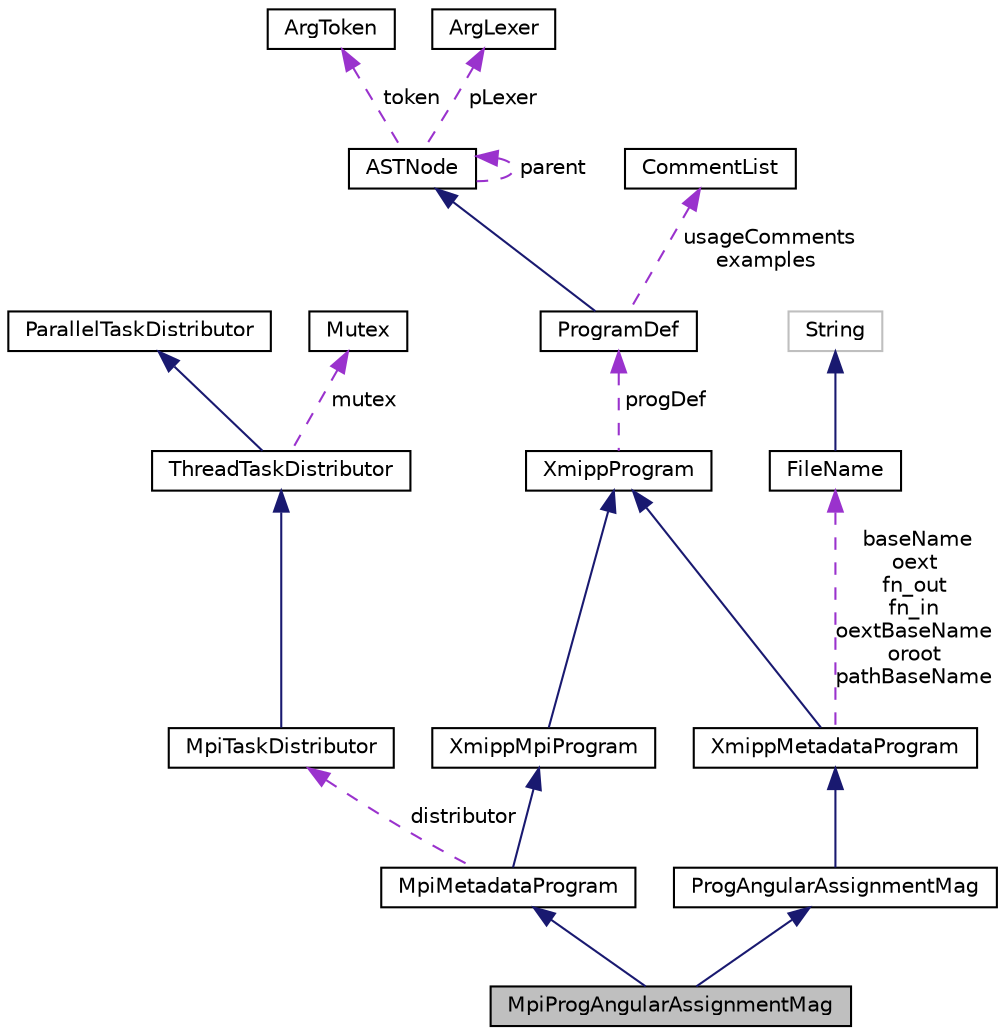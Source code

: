 digraph "MpiProgAngularAssignmentMag"
{
  edge [fontname="Helvetica",fontsize="10",labelfontname="Helvetica",labelfontsize="10"];
  node [fontname="Helvetica",fontsize="10",shape=record];
  Node6 [label="MpiProgAngularAssignmentMag",height=0.2,width=0.4,color="black", fillcolor="grey75", style="filled", fontcolor="black"];
  Node7 -> Node6 [dir="back",color="midnightblue",fontsize="10",style="solid",fontname="Helvetica"];
  Node7 [label="ProgAngularAssignmentMag",height=0.2,width=0.4,color="black", fillcolor="white", style="filled",URL="$classProgAngularAssignmentMag.html"];
  Node8 -> Node7 [dir="back",color="midnightblue",fontsize="10",style="solid",fontname="Helvetica"];
  Node8 [label="XmippMetadataProgram",height=0.2,width=0.4,color="black", fillcolor="white", style="filled",URL="$classXmippMetadataProgram.html"];
  Node9 -> Node8 [dir="back",color="midnightblue",fontsize="10",style="solid",fontname="Helvetica"];
  Node9 [label="XmippProgram",height=0.2,width=0.4,color="black", fillcolor="white", style="filled",URL="$classXmippProgram.html"];
  Node10 -> Node9 [dir="back",color="darkorchid3",fontsize="10",style="dashed",label=" progDef" ,fontname="Helvetica"];
  Node10 [label="ProgramDef",height=0.2,width=0.4,color="black", fillcolor="white", style="filled",URL="$classProgramDef.html"];
  Node11 -> Node10 [dir="back",color="midnightblue",fontsize="10",style="solid",fontname="Helvetica"];
  Node11 [label="ASTNode",height=0.2,width=0.4,color="black", fillcolor="white", style="filled",URL="$classASTNode.html"];
  Node12 -> Node11 [dir="back",color="darkorchid3",fontsize="10",style="dashed",label=" token" ,fontname="Helvetica"];
  Node12 [label="ArgToken",height=0.2,width=0.4,color="black", fillcolor="white", style="filled",URL="$classArgToken.html"];
  Node13 -> Node11 [dir="back",color="darkorchid3",fontsize="10",style="dashed",label=" pLexer" ,fontname="Helvetica"];
  Node13 [label="ArgLexer",height=0.2,width=0.4,color="black", fillcolor="white", style="filled",URL="$classArgLexer.html"];
  Node11 -> Node11 [dir="back",color="darkorchid3",fontsize="10",style="dashed",label=" parent" ,fontname="Helvetica"];
  Node14 -> Node10 [dir="back",color="darkorchid3",fontsize="10",style="dashed",label=" usageComments\nexamples" ,fontname="Helvetica"];
  Node14 [label="CommentList",height=0.2,width=0.4,color="black", fillcolor="white", style="filled",URL="$classCommentList.html"];
  Node15 -> Node8 [dir="back",color="darkorchid3",fontsize="10",style="dashed",label=" baseName\noext\nfn_out\nfn_in\noextBaseName\noroot\npathBaseName" ,fontname="Helvetica"];
  Node15 [label="FileName",height=0.2,width=0.4,color="black", fillcolor="white", style="filled",URL="$classFileName.html"];
  Node16 -> Node15 [dir="back",color="midnightblue",fontsize="10",style="solid",fontname="Helvetica"];
  Node16 [label="String",height=0.2,width=0.4,color="grey75", fillcolor="white", style="filled"];
  Node17 -> Node6 [dir="back",color="midnightblue",fontsize="10",style="solid",fontname="Helvetica"];
  Node17 [label="MpiMetadataProgram",height=0.2,width=0.4,color="black", fillcolor="white", style="filled",URL="$classMpiMetadataProgram.html"];
  Node18 -> Node17 [dir="back",color="midnightblue",fontsize="10",style="solid",fontname="Helvetica"];
  Node18 [label="XmippMpiProgram",height=0.2,width=0.4,color="black", fillcolor="white", style="filled",URL="$classXmippMpiProgram.html"];
  Node9 -> Node18 [dir="back",color="midnightblue",fontsize="10",style="solid",fontname="Helvetica"];
  Node19 -> Node17 [dir="back",color="darkorchid3",fontsize="10",style="dashed",label=" distributor" ,fontname="Helvetica"];
  Node19 [label="MpiTaskDistributor",height=0.2,width=0.4,color="black", fillcolor="white", style="filled",URL="$classMpiTaskDistributor.html"];
  Node20 -> Node19 [dir="back",color="midnightblue",fontsize="10",style="solid",fontname="Helvetica"];
  Node20 [label="ThreadTaskDistributor",height=0.2,width=0.4,color="black", fillcolor="white", style="filled",URL="$classThreadTaskDistributor.html"];
  Node21 -> Node20 [dir="back",color="midnightblue",fontsize="10",style="solid",fontname="Helvetica"];
  Node21 [label="ParallelTaskDistributor",height=0.2,width=0.4,color="black", fillcolor="white", style="filled",URL="$classParallelTaskDistributor.html"];
  Node22 -> Node20 [dir="back",color="darkorchid3",fontsize="10",style="dashed",label=" mutex" ,fontname="Helvetica"];
  Node22 [label="Mutex",height=0.2,width=0.4,color="black", fillcolor="white", style="filled",URL="$classMutex.html"];
}
